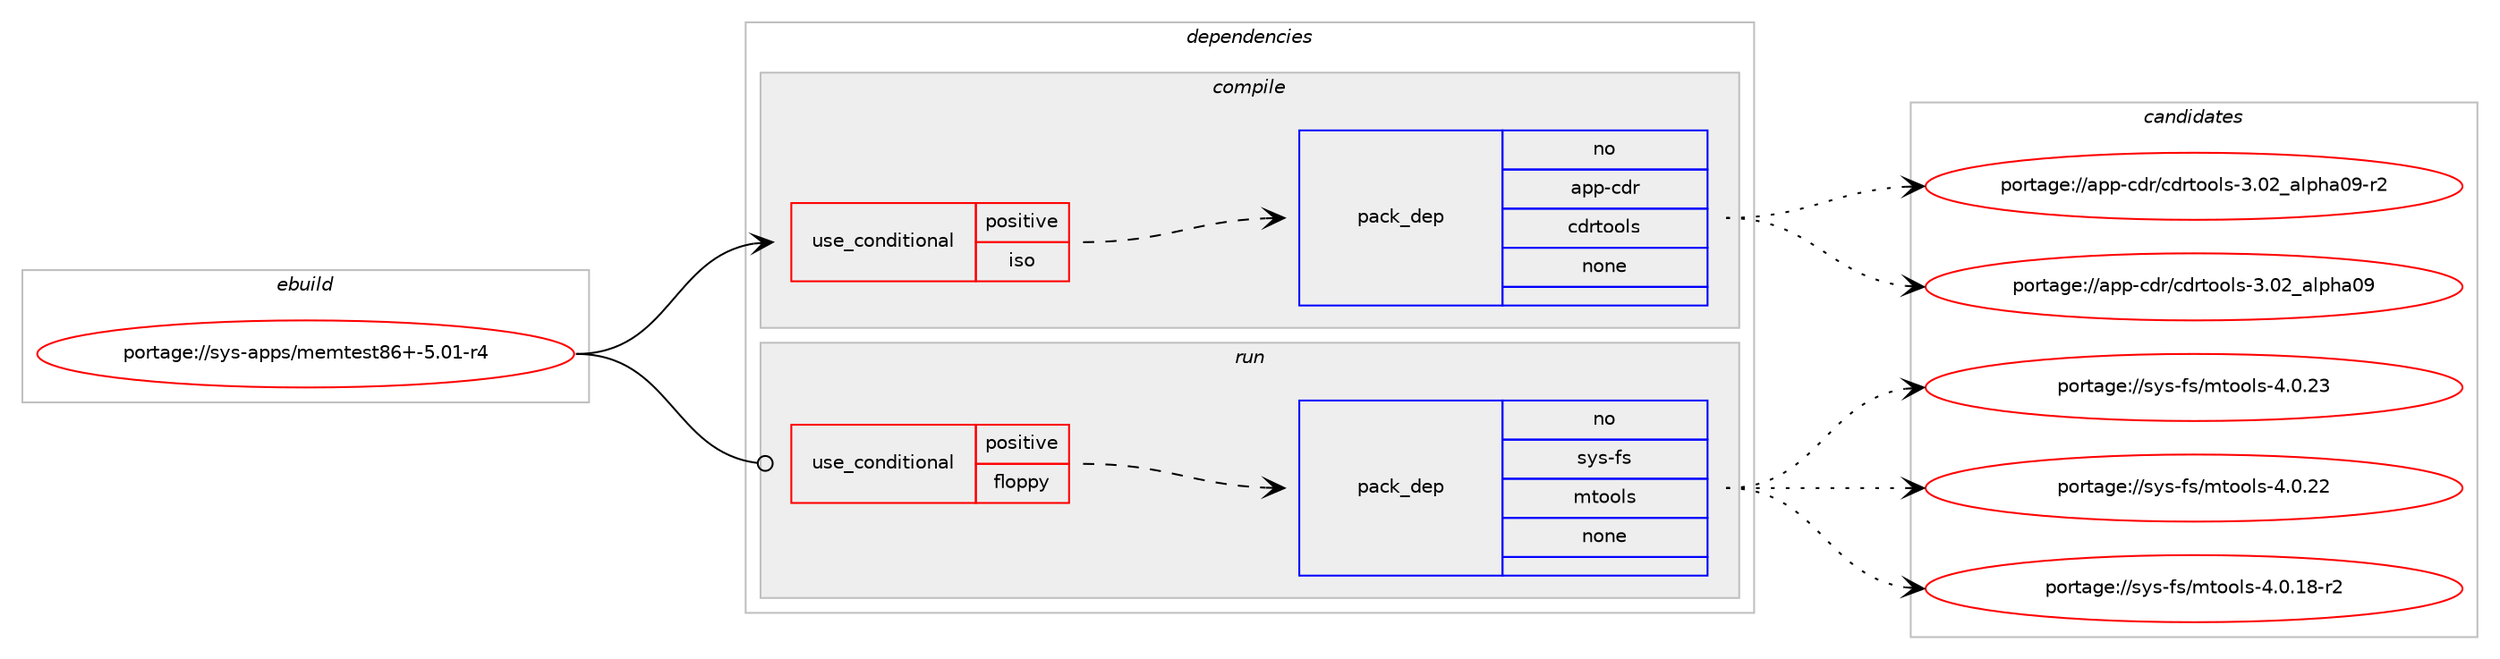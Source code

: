 digraph prolog {

# *************
# Graph options
# *************

newrank=true;
concentrate=true;
compound=true;
graph [rankdir=LR,fontname=Helvetica,fontsize=10,ranksep=1.5];#, ranksep=2.5, nodesep=0.2];
edge  [arrowhead=vee];
node  [fontname=Helvetica,fontsize=10];

# **********
# The ebuild
# **********

subgraph cluster_leftcol {
color=gray;
rank=same;
label=<<i>ebuild</i>>;
id [label="portage://sys-apps/memtest86+-5.01-r4", color=red, width=4, href="../sys-apps/memtest86+-5.01-r4.svg"];
}

# ****************
# The dependencies
# ****************

subgraph cluster_midcol {
color=gray;
label=<<i>dependencies</i>>;
subgraph cluster_compile {
fillcolor="#eeeeee";
style=filled;
label=<<i>compile</i>>;
subgraph cond5297 {
dependency29838 [label=<<TABLE BORDER="0" CELLBORDER="1" CELLSPACING="0" CELLPADDING="4"><TR><TD ROWSPAN="3" CELLPADDING="10">use_conditional</TD></TR><TR><TD>positive</TD></TR><TR><TD>iso</TD></TR></TABLE>>, shape=none, color=red];
subgraph pack23822 {
dependency29839 [label=<<TABLE BORDER="0" CELLBORDER="1" CELLSPACING="0" CELLPADDING="4" WIDTH="220"><TR><TD ROWSPAN="6" CELLPADDING="30">pack_dep</TD></TR><TR><TD WIDTH="110">no</TD></TR><TR><TD>app-cdr</TD></TR><TR><TD>cdrtools</TD></TR><TR><TD>none</TD></TR><TR><TD></TD></TR></TABLE>>, shape=none, color=blue];
}
dependency29838:e -> dependency29839:w [weight=20,style="dashed",arrowhead="vee"];
}
id:e -> dependency29838:w [weight=20,style="solid",arrowhead="vee"];
}
subgraph cluster_compileandrun {
fillcolor="#eeeeee";
style=filled;
label=<<i>compile and run</i>>;
}
subgraph cluster_run {
fillcolor="#eeeeee";
style=filled;
label=<<i>run</i>>;
subgraph cond5298 {
dependency29840 [label=<<TABLE BORDER="0" CELLBORDER="1" CELLSPACING="0" CELLPADDING="4"><TR><TD ROWSPAN="3" CELLPADDING="10">use_conditional</TD></TR><TR><TD>positive</TD></TR><TR><TD>floppy</TD></TR></TABLE>>, shape=none, color=red];
subgraph pack23823 {
dependency29841 [label=<<TABLE BORDER="0" CELLBORDER="1" CELLSPACING="0" CELLPADDING="4" WIDTH="220"><TR><TD ROWSPAN="6" CELLPADDING="30">pack_dep</TD></TR><TR><TD WIDTH="110">no</TD></TR><TR><TD>sys-fs</TD></TR><TR><TD>mtools</TD></TR><TR><TD>none</TD></TR><TR><TD></TD></TR></TABLE>>, shape=none, color=blue];
}
dependency29840:e -> dependency29841:w [weight=20,style="dashed",arrowhead="vee"];
}
id:e -> dependency29840:w [weight=20,style="solid",arrowhead="odot"];
}
}

# **************
# The candidates
# **************

subgraph cluster_choices {
rank=same;
color=gray;
label=<<i>candidates</i>>;

subgraph choice23822 {
color=black;
nodesep=1;
choice9711211245991001144799100114116111111108115455146485095971081121049748574511450 [label="portage://app-cdr/cdrtools-3.02_alpha09-r2", color=red, width=4,href="../app-cdr/cdrtools-3.02_alpha09-r2.svg"];
choice971121124599100114479910011411611111110811545514648509597108112104974857 [label="portage://app-cdr/cdrtools-3.02_alpha09", color=red, width=4,href="../app-cdr/cdrtools-3.02_alpha09.svg"];
dependency29839:e -> choice9711211245991001144799100114116111111108115455146485095971081121049748574511450:w [style=dotted,weight="100"];
dependency29839:e -> choice971121124599100114479910011411611111110811545514648509597108112104974857:w [style=dotted,weight="100"];
}
subgraph choice23823 {
color=black;
nodesep=1;
choice115121115451021154710911611111110811545524648465051 [label="portage://sys-fs/mtools-4.0.23", color=red, width=4,href="../sys-fs/mtools-4.0.23.svg"];
choice115121115451021154710911611111110811545524648465050 [label="portage://sys-fs/mtools-4.0.22", color=red, width=4,href="../sys-fs/mtools-4.0.22.svg"];
choice1151211154510211547109116111111108115455246484649564511450 [label="portage://sys-fs/mtools-4.0.18-r2", color=red, width=4,href="../sys-fs/mtools-4.0.18-r2.svg"];
dependency29841:e -> choice115121115451021154710911611111110811545524648465051:w [style=dotted,weight="100"];
dependency29841:e -> choice115121115451021154710911611111110811545524648465050:w [style=dotted,weight="100"];
dependency29841:e -> choice1151211154510211547109116111111108115455246484649564511450:w [style=dotted,weight="100"];
}
}

}
